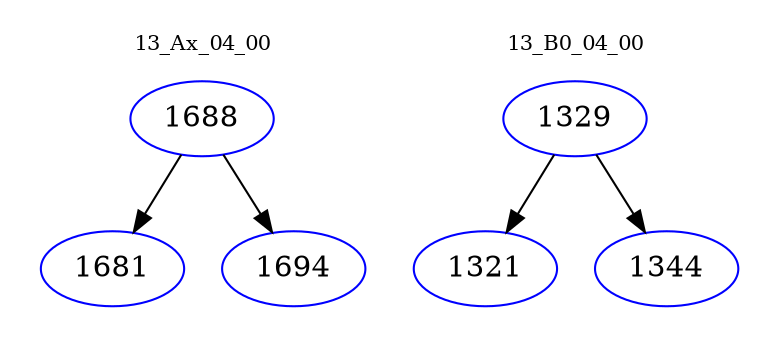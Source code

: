 digraph{
subgraph cluster_0 {
color = white
label = "13_Ax_04_00";
fontsize=10;
T0_1688 [label="1688", color="blue"]
T0_1688 -> T0_1681 [color="black"]
T0_1681 [label="1681", color="blue"]
T0_1688 -> T0_1694 [color="black"]
T0_1694 [label="1694", color="blue"]
}
subgraph cluster_1 {
color = white
label = "13_B0_04_00";
fontsize=10;
T1_1329 [label="1329", color="blue"]
T1_1329 -> T1_1321 [color="black"]
T1_1321 [label="1321", color="blue"]
T1_1329 -> T1_1344 [color="black"]
T1_1344 [label="1344", color="blue"]
}
}

